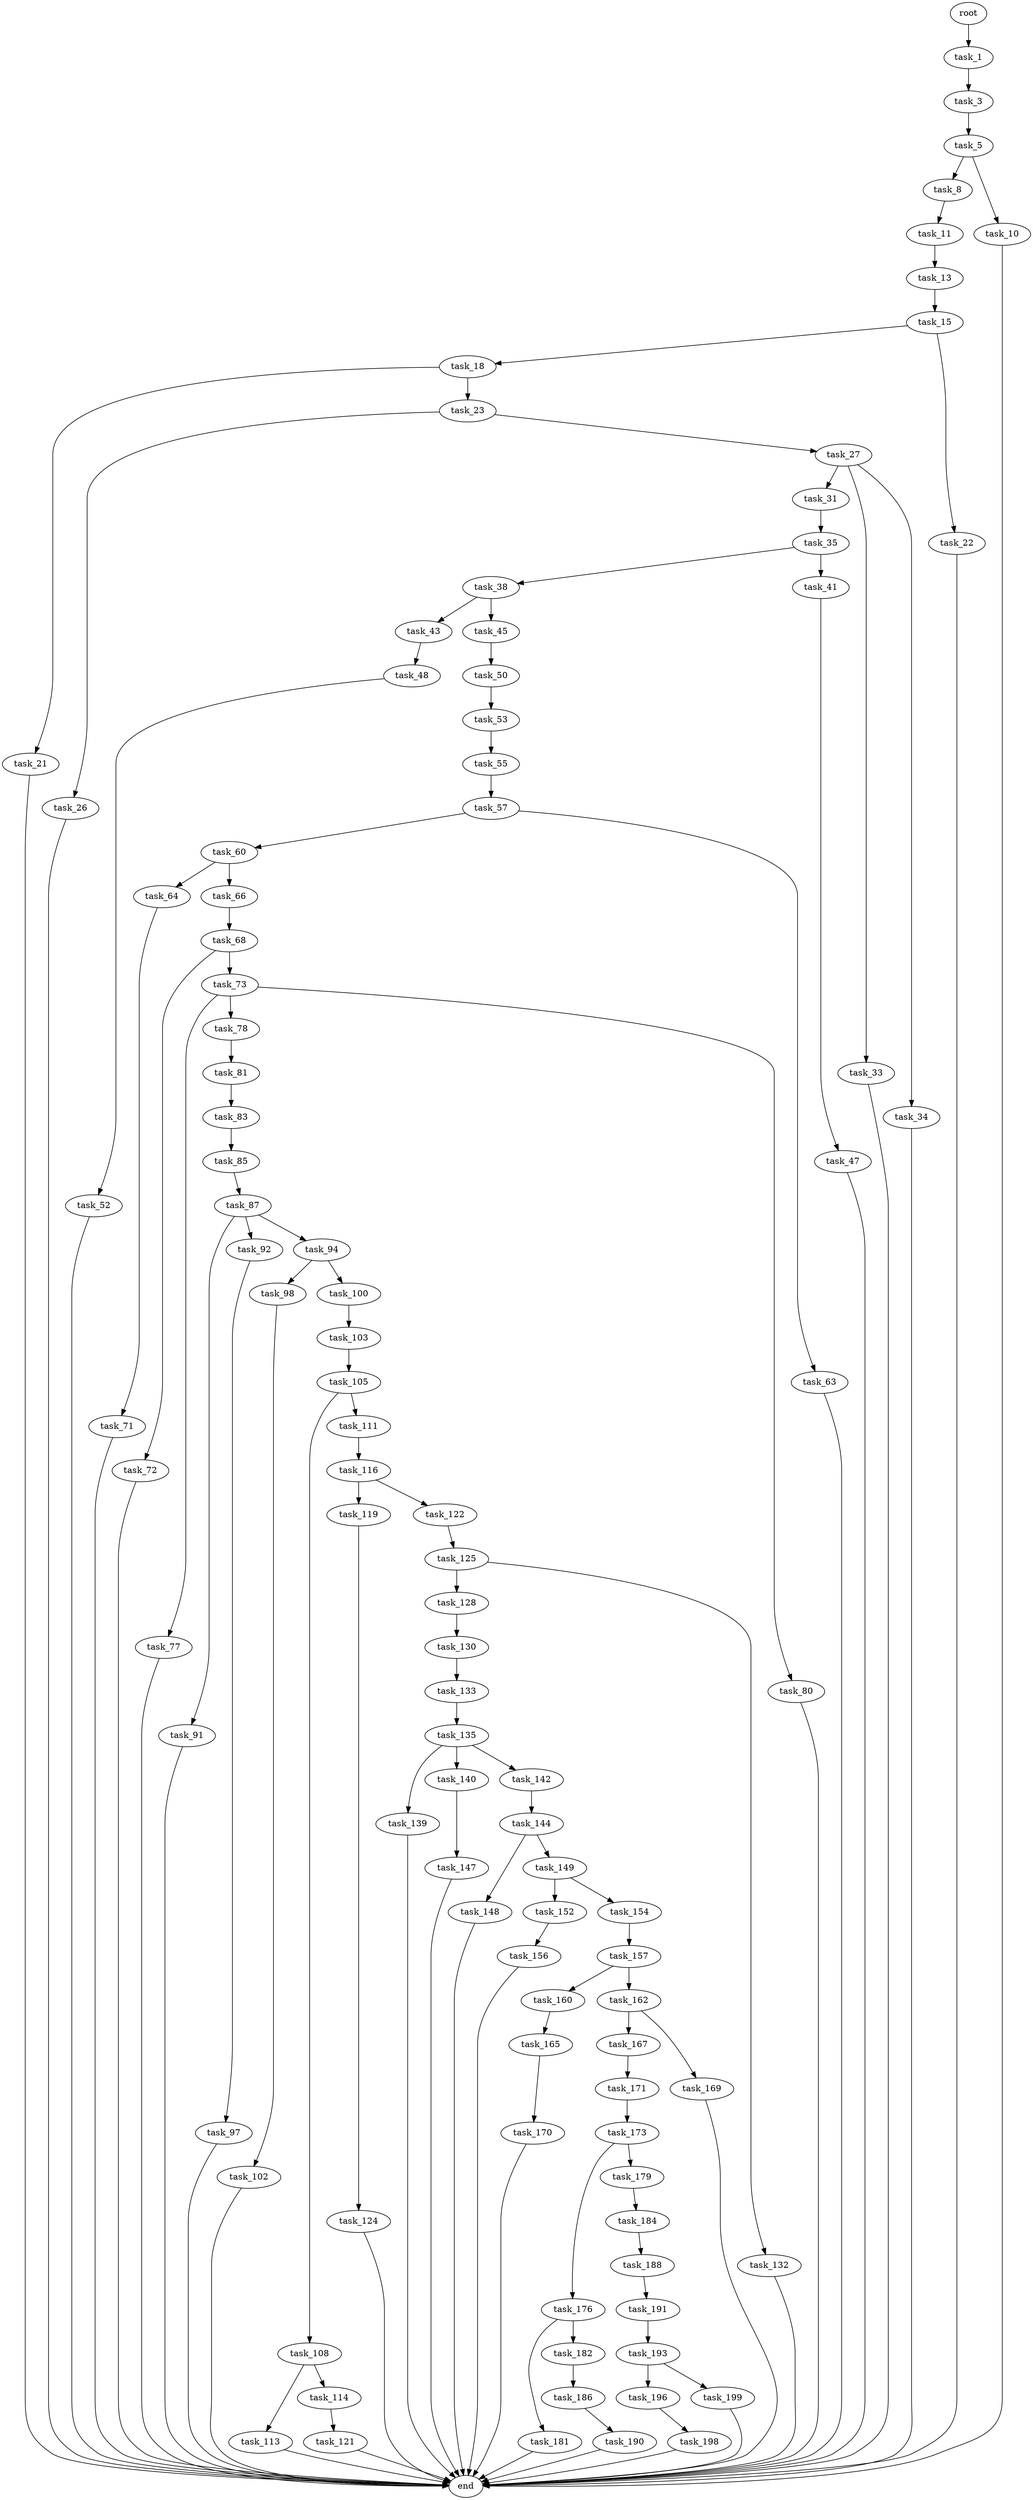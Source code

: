 digraph G {
  root [size="0.000000"];
  task_1 [size="549755813888.000000"];
  task_3 [size="456401607919.000000"];
  task_5 [size="1107500627.000000"];
  task_8 [size="4358276197.000000"];
  task_10 [size="21873929760.000000"];
  task_11 [size="14234532690.000000"];
  task_13 [size="581039512935.000000"];
  task_15 [size="28433926782.000000"];
  task_18 [size="549755813888.000000"];
  task_21 [size="24209159721.000000"];
  task_22 [size="3703780515.000000"];
  task_23 [size="32172231744.000000"];
  task_26 [size="13613543575.000000"];
  task_27 [size="3820151880.000000"];
  task_31 [size="382591248.000000"];
  task_33 [size="949760678543.000000"];
  task_34 [size="6030145081.000000"];
  task_35 [size="2566828418.000000"];
  task_38 [size="368293445632.000000"];
  task_41 [size="10277533256.000000"];
  task_43 [size="6049512819.000000"];
  task_45 [size="782757789696.000000"];
  task_47 [size="2986976056.000000"];
  task_48 [size="17168320633.000000"];
  task_50 [size="60323878682.000000"];
  task_52 [size="546576641107.000000"];
  task_53 [size="198102171792.000000"];
  task_55 [size="605156316648.000000"];
  task_57 [size="76402820487.000000"];
  task_60 [size="8714775846.000000"];
  task_63 [size="76310020985.000000"];
  task_64 [size="368293445632.000000"];
  task_66 [size="22028826924.000000"];
  task_68 [size="197545230060.000000"];
  task_71 [size="68719476736.000000"];
  task_72 [size="177123493294.000000"];
  task_73 [size="1073741824000.000000"];
  task_77 [size="88472494544.000000"];
  task_78 [size="19288580592.000000"];
  task_80 [size="28893171173.000000"];
  task_81 [size="218392504833.000000"];
  task_83 [size="26331041079.000000"];
  task_85 [size="339980566000.000000"];
  task_87 [size="782757789696.000000"];
  task_91 [size="231928233984.000000"];
  task_92 [size="9657238314.000000"];
  task_94 [size="22949999999.000000"];
  task_97 [size="1073741824000.000000"];
  task_98 [size="371156320706.000000"];
  task_100 [size="5208160919.000000"];
  task_102 [size="193021087701.000000"];
  task_103 [size="549755813888.000000"];
  task_105 [size="33903260606.000000"];
  task_108 [size="1073741824000.000000"];
  task_111 [size="231928233984.000000"];
  task_113 [size="549755813888.000000"];
  task_114 [size="1073741824000.000000"];
  task_116 [size="11484001701.000000"];
  task_119 [size="11250988564.000000"];
  task_121 [size="140283415341.000000"];
  task_122 [size="1073741824000.000000"];
  task_124 [size="68719476736.000000"];
  task_125 [size="400934249044.000000"];
  task_128 [size="178687229956.000000"];
  task_130 [size="505123280105.000000"];
  task_132 [size="4496697828.000000"];
  task_133 [size="9159817565.000000"];
  task_135 [size="68719476736.000000"];
  task_139 [size="1192786806971.000000"];
  task_140 [size="549755813888.000000"];
  task_142 [size="50510803372.000000"];
  task_144 [size="368293445632.000000"];
  task_147 [size="68719476736.000000"];
  task_148 [size="1259925765.000000"];
  task_149 [size="68719476736.000000"];
  task_152 [size="1073741824000.000000"];
  task_154 [size="4264856461.000000"];
  task_156 [size="17481050040.000000"];
  task_157 [size="231928233984.000000"];
  task_160 [size="406404034727.000000"];
  task_162 [size="368293445632.000000"];
  task_165 [size="170256064431.000000"];
  task_167 [size="2714155042.000000"];
  task_169 [size="8589934592.000000"];
  task_170 [size="24489989015.000000"];
  task_171 [size="782757789696.000000"];
  task_173 [size="773985250047.000000"];
  task_176 [size="394927771083.000000"];
  task_179 [size="7799909189.000000"];
  task_181 [size="71115197198.000000"];
  task_182 [size="8589934592.000000"];
  task_184 [size="20532746227.000000"];
  task_186 [size="179519679505.000000"];
  task_188 [size="1012579356.000000"];
  task_190 [size="46158638084.000000"];
  task_191 [size="38022578684.000000"];
  task_193 [size="367794647969.000000"];
  task_196 [size="2961011490.000000"];
  task_198 [size="32831263064.000000"];
  task_199 [size="110549077735.000000"];
  end [size="0.000000"];

  root -> task_1 [size="1.000000"];
  task_1 -> task_3 [size="536870912.000000"];
  task_3 -> task_5 [size="679477248.000000"];
  task_5 -> task_8 [size="33554432.000000"];
  task_5 -> task_10 [size="33554432.000000"];
  task_8 -> task_11 [size="75497472.000000"];
  task_10 -> end [size="1.000000"];
  task_11 -> task_13 [size="411041792.000000"];
  task_13 -> task_15 [size="536870912.000000"];
  task_15 -> task_18 [size="838860800.000000"];
  task_15 -> task_22 [size="838860800.000000"];
  task_18 -> task_21 [size="536870912.000000"];
  task_18 -> task_23 [size="536870912.000000"];
  task_21 -> end [size="1.000000"];
  task_22 -> end [size="1.000000"];
  task_23 -> task_26 [size="679477248.000000"];
  task_23 -> task_27 [size="679477248.000000"];
  task_26 -> end [size="1.000000"];
  task_27 -> task_31 [size="75497472.000000"];
  task_27 -> task_33 [size="75497472.000000"];
  task_27 -> task_34 [size="75497472.000000"];
  task_31 -> task_35 [size="33554432.000000"];
  task_33 -> end [size="1.000000"];
  task_34 -> end [size="1.000000"];
  task_35 -> task_38 [size="301989888.000000"];
  task_35 -> task_41 [size="301989888.000000"];
  task_38 -> task_43 [size="411041792.000000"];
  task_38 -> task_45 [size="411041792.000000"];
  task_41 -> task_47 [size="301989888.000000"];
  task_43 -> task_48 [size="33554432.000000"];
  task_45 -> task_50 [size="679477248.000000"];
  task_47 -> end [size="1.000000"];
  task_48 -> task_52 [size="33554432.000000"];
  task_50 -> task_53 [size="134217728.000000"];
  task_52 -> end [size="1.000000"];
  task_53 -> task_55 [size="838860800.000000"];
  task_55 -> task_57 [size="838860800.000000"];
  task_57 -> task_60 [size="134217728.000000"];
  task_57 -> task_63 [size="134217728.000000"];
  task_60 -> task_64 [size="411041792.000000"];
  task_60 -> task_66 [size="411041792.000000"];
  task_63 -> end [size="1.000000"];
  task_64 -> task_71 [size="411041792.000000"];
  task_66 -> task_68 [size="536870912.000000"];
  task_68 -> task_72 [size="301989888.000000"];
  task_68 -> task_73 [size="301989888.000000"];
  task_71 -> end [size="1.000000"];
  task_72 -> end [size="1.000000"];
  task_73 -> task_77 [size="838860800.000000"];
  task_73 -> task_78 [size="838860800.000000"];
  task_73 -> task_80 [size="838860800.000000"];
  task_77 -> end [size="1.000000"];
  task_78 -> task_81 [size="301989888.000000"];
  task_80 -> end [size="1.000000"];
  task_81 -> task_83 [size="209715200.000000"];
  task_83 -> task_85 [size="75497472.000000"];
  task_85 -> task_87 [size="301989888.000000"];
  task_87 -> task_91 [size="679477248.000000"];
  task_87 -> task_92 [size="679477248.000000"];
  task_87 -> task_94 [size="679477248.000000"];
  task_91 -> end [size="1.000000"];
  task_92 -> task_97 [size="209715200.000000"];
  task_94 -> task_98 [size="411041792.000000"];
  task_94 -> task_100 [size="411041792.000000"];
  task_97 -> end [size="1.000000"];
  task_98 -> task_102 [size="411041792.000000"];
  task_100 -> task_103 [size="209715200.000000"];
  task_102 -> end [size="1.000000"];
  task_103 -> task_105 [size="536870912.000000"];
  task_105 -> task_108 [size="75497472.000000"];
  task_105 -> task_111 [size="75497472.000000"];
  task_108 -> task_113 [size="838860800.000000"];
  task_108 -> task_114 [size="838860800.000000"];
  task_111 -> task_116 [size="301989888.000000"];
  task_113 -> end [size="1.000000"];
  task_114 -> task_121 [size="838860800.000000"];
  task_116 -> task_119 [size="301989888.000000"];
  task_116 -> task_122 [size="301989888.000000"];
  task_119 -> task_124 [size="33554432.000000"];
  task_121 -> end [size="1.000000"];
  task_122 -> task_125 [size="838860800.000000"];
  task_124 -> end [size="1.000000"];
  task_125 -> task_128 [size="411041792.000000"];
  task_125 -> task_132 [size="411041792.000000"];
  task_128 -> task_130 [size="134217728.000000"];
  task_130 -> task_133 [size="411041792.000000"];
  task_132 -> end [size="1.000000"];
  task_133 -> task_135 [size="536870912.000000"];
  task_135 -> task_139 [size="134217728.000000"];
  task_135 -> task_140 [size="134217728.000000"];
  task_135 -> task_142 [size="134217728.000000"];
  task_139 -> end [size="1.000000"];
  task_140 -> task_147 [size="536870912.000000"];
  task_142 -> task_144 [size="134217728.000000"];
  task_144 -> task_148 [size="411041792.000000"];
  task_144 -> task_149 [size="411041792.000000"];
  task_147 -> end [size="1.000000"];
  task_148 -> end [size="1.000000"];
  task_149 -> task_152 [size="134217728.000000"];
  task_149 -> task_154 [size="134217728.000000"];
  task_152 -> task_156 [size="838860800.000000"];
  task_154 -> task_157 [size="209715200.000000"];
  task_156 -> end [size="1.000000"];
  task_157 -> task_160 [size="301989888.000000"];
  task_157 -> task_162 [size="301989888.000000"];
  task_160 -> task_165 [size="679477248.000000"];
  task_162 -> task_167 [size="411041792.000000"];
  task_162 -> task_169 [size="411041792.000000"];
  task_165 -> task_170 [size="134217728.000000"];
  task_167 -> task_171 [size="301989888.000000"];
  task_169 -> end [size="1.000000"];
  task_170 -> end [size="1.000000"];
  task_171 -> task_173 [size="679477248.000000"];
  task_173 -> task_176 [size="679477248.000000"];
  task_173 -> task_179 [size="679477248.000000"];
  task_176 -> task_181 [size="301989888.000000"];
  task_176 -> task_182 [size="301989888.000000"];
  task_179 -> task_184 [size="209715200.000000"];
  task_181 -> end [size="1.000000"];
  task_182 -> task_186 [size="33554432.000000"];
  task_184 -> task_188 [size="411041792.000000"];
  task_186 -> task_190 [size="134217728.000000"];
  task_188 -> task_191 [size="33554432.000000"];
  task_190 -> end [size="1.000000"];
  task_191 -> task_193 [size="679477248.000000"];
  task_193 -> task_196 [size="411041792.000000"];
  task_193 -> task_199 [size="411041792.000000"];
  task_196 -> task_198 [size="134217728.000000"];
  task_198 -> end [size="1.000000"];
  task_199 -> end [size="1.000000"];
}
